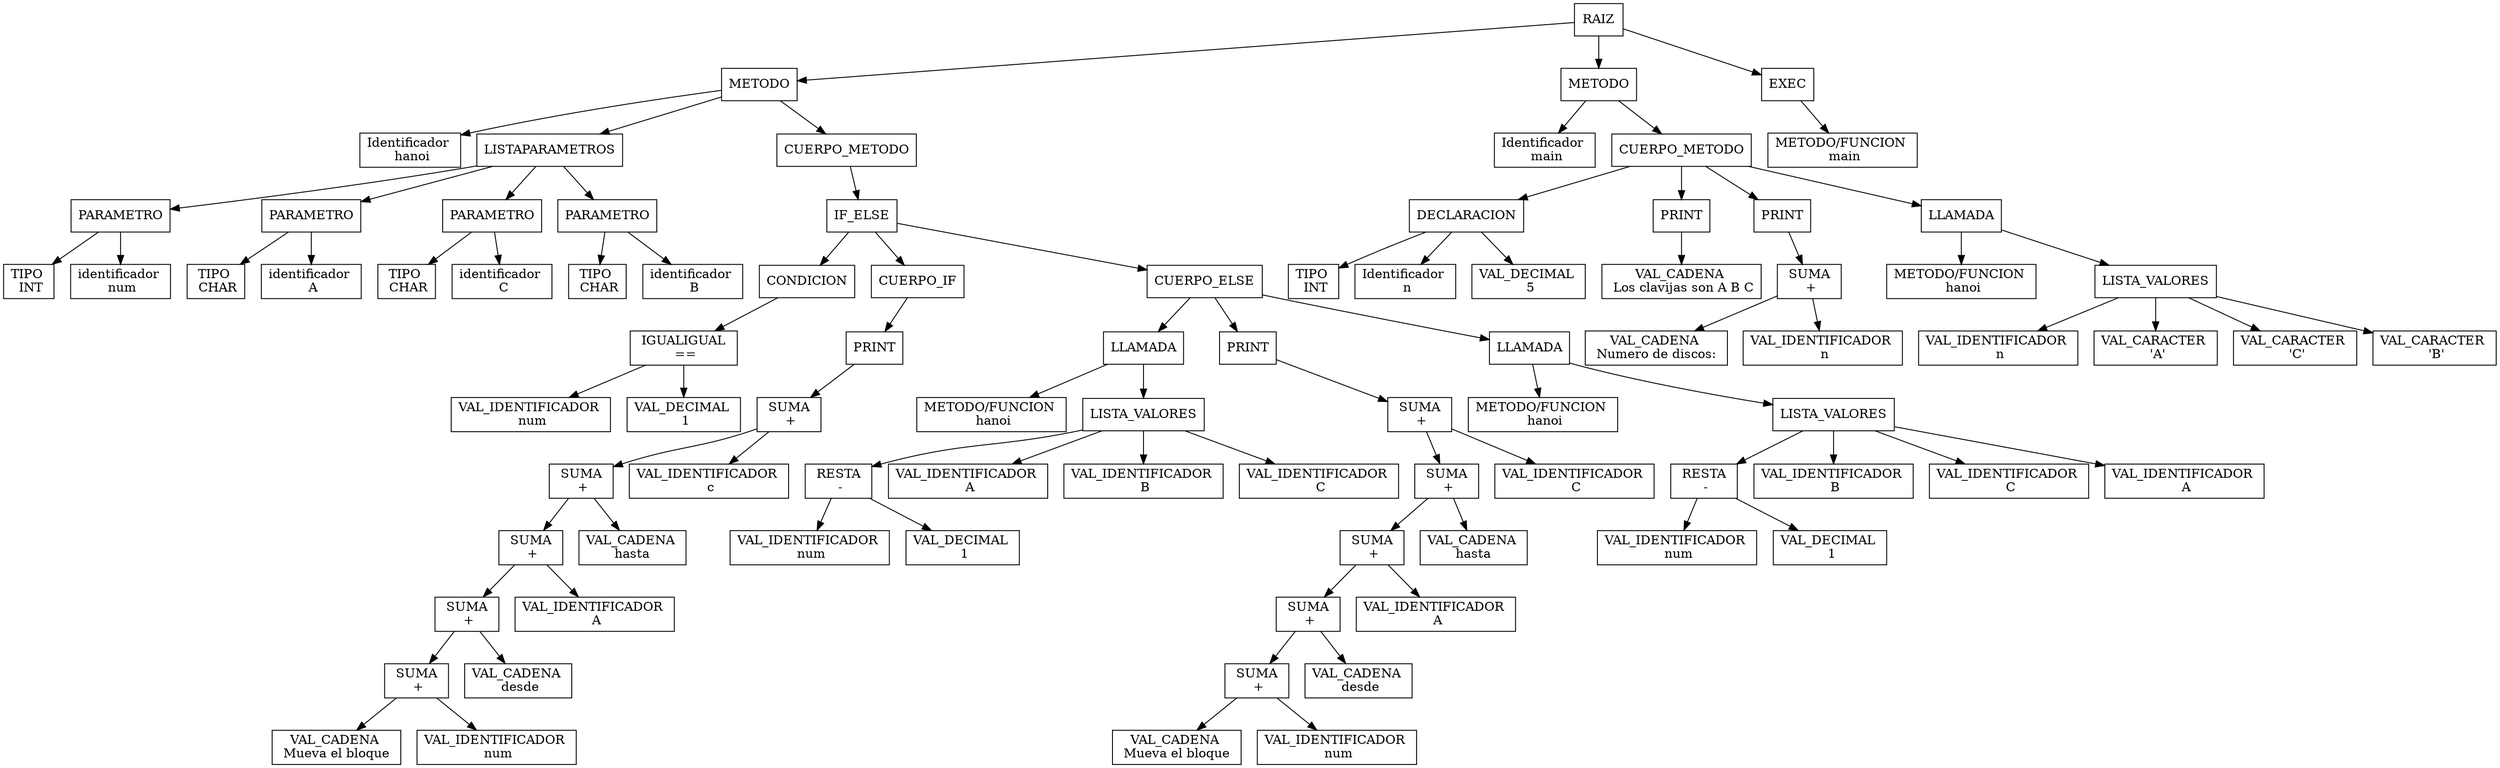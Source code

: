digraph G{node[shape="box"]Nodo0[label="RAIZ"];
Nodo1[label="METODO"];
Nodo0->Nodo1;
Nodo2[label="Identificador \n hanoi"];
Nodo1->Nodo2;
Nodo3[label="LISTAPARAMETROS"];
Nodo1->Nodo3;
Nodo4[label="PARAMETRO"];
Nodo3->Nodo4;
Nodo5[label="TIPO \n INT"];
Nodo4->Nodo5;
Nodo6[label="identificador \n num"];
Nodo4->Nodo6;
Nodo7[label="PARAMETRO"];
Nodo3->Nodo7;
Nodo8[label="TIPO \n CHAR"];
Nodo7->Nodo8;
Nodo9[label="identificador \n A"];
Nodo7->Nodo9;
Nodo10[label="PARAMETRO"];
Nodo3->Nodo10;
Nodo11[label="TIPO \n CHAR"];
Nodo10->Nodo11;
Nodo12[label="identificador \n C"];
Nodo10->Nodo12;
Nodo13[label="PARAMETRO"];
Nodo3->Nodo13;
Nodo14[label="TIPO \n CHAR"];
Nodo13->Nodo14;
Nodo15[label="identificador \n B"];
Nodo13->Nodo15;
Nodo16[label="CUERPO_METODO"];
Nodo1->Nodo16;
Nodo17[label="IF_ELSE"];
Nodo16->Nodo17;
Nodo18[label="CONDICION"];
Nodo17->Nodo18;
Nodo19[label=" IGUALIGUAL \n =="];
Nodo18->Nodo19;
Nodo20[label="VAL_IDENTIFICADOR \n num"];
Nodo19->Nodo20;
Nodo21[label="VAL_DECIMAL \n 1"];
Nodo19->Nodo21;
Nodo22[label="CUERPO_IF"];
Nodo17->Nodo22;
Nodo23[label="PRINT"];
Nodo22->Nodo23;
Nodo24[label=" SUMA \n +"];
Nodo23->Nodo24;
Nodo25[label=" SUMA \n +"];
Nodo24->Nodo25;
Nodo26[label=" SUMA \n +"];
Nodo25->Nodo26;
Nodo27[label=" SUMA \n +"];
Nodo26->Nodo27;
Nodo28[label=" SUMA \n +"];
Nodo27->Nodo28;
Nodo29[label="VAL_CADENA \n Mueva el bloque "];
Nodo28->Nodo29;
Nodo30[label="VAL_IDENTIFICADOR \n num"];
Nodo28->Nodo30;
Nodo31[label="VAL_CADENA \n  desde "];
Nodo27->Nodo31;
Nodo32[label="VAL_IDENTIFICADOR \n A"];
Nodo26->Nodo32;
Nodo33[label="VAL_CADENA \n  hasta  "];
Nodo25->Nodo33;
Nodo34[label="VAL_IDENTIFICADOR \n c"];
Nodo24->Nodo34;
Nodo35[label="CUERPO_ELSE"];
Nodo17->Nodo35;
Nodo36[label="LLAMADA"];
Nodo35->Nodo36;
Nodo37[label="METODO/FUNCION \n hanoi"];
Nodo36->Nodo37;
Nodo38[label="LISTA_VALORES"];
Nodo36->Nodo38;
Nodo39[label=" RESTA \n -"];
Nodo38->Nodo39;
Nodo40[label="VAL_IDENTIFICADOR \n num"];
Nodo39->Nodo40;
Nodo41[label="VAL_DECIMAL \n 1"];
Nodo39->Nodo41;
Nodo42[label="VAL_IDENTIFICADOR \n A"];
Nodo38->Nodo42;
Nodo43[label="VAL_IDENTIFICADOR \n B"];
Nodo38->Nodo43;
Nodo44[label="VAL_IDENTIFICADOR \n C"];
Nodo38->Nodo44;
Nodo45[label="PRINT"];
Nodo35->Nodo45;
Nodo46[label=" SUMA \n +"];
Nodo45->Nodo46;
Nodo47[label=" SUMA \n +"];
Nodo46->Nodo47;
Nodo48[label=" SUMA \n +"];
Nodo47->Nodo48;
Nodo49[label=" SUMA \n +"];
Nodo48->Nodo49;
Nodo50[label=" SUMA \n +"];
Nodo49->Nodo50;
Nodo51[label="VAL_CADENA \n Mueva el bloque "];
Nodo50->Nodo51;
Nodo52[label="VAL_IDENTIFICADOR \n num"];
Nodo50->Nodo52;
Nodo53[label="VAL_CADENA \n  desde "];
Nodo49->Nodo53;
Nodo54[label="VAL_IDENTIFICADOR \n A"];
Nodo48->Nodo54;
Nodo55[label="VAL_CADENA \n  hasta  "];
Nodo47->Nodo55;
Nodo56[label="VAL_IDENTIFICADOR \n C"];
Nodo46->Nodo56;
Nodo57[label="LLAMADA"];
Nodo35->Nodo57;
Nodo58[label="METODO/FUNCION \n hanoi"];
Nodo57->Nodo58;
Nodo59[label="LISTA_VALORES"];
Nodo57->Nodo59;
Nodo60[label=" RESTA \n -"];
Nodo59->Nodo60;
Nodo61[label="VAL_IDENTIFICADOR \n num"];
Nodo60->Nodo61;
Nodo62[label="VAL_DECIMAL \n 1"];
Nodo60->Nodo62;
Nodo63[label="VAL_IDENTIFICADOR \n B"];
Nodo59->Nodo63;
Nodo64[label="VAL_IDENTIFICADOR \n C"];
Nodo59->Nodo64;
Nodo65[label="VAL_IDENTIFICADOR \n A"];
Nodo59->Nodo65;
Nodo66[label="METODO"];
Nodo0->Nodo66;
Nodo67[label="Identificador \n main"];
Nodo66->Nodo67;
Nodo68[label="CUERPO_METODO"];
Nodo66->Nodo68;
Nodo69[label="DECLARACION"];
Nodo68->Nodo69;
Nodo70[label="TIPO \n INT"];
Nodo69->Nodo70;
Nodo71[label="Identificador \n n"];
Nodo69->Nodo71;
Nodo72[label="VAL_DECIMAL \n 5"];
Nodo69->Nodo72;
Nodo73[label="PRINT"];
Nodo68->Nodo73;
Nodo74[label="VAL_CADENA \n Los clavijas son A B C\n"];
Nodo73->Nodo74;
Nodo75[label="PRINT"];
Nodo68->Nodo75;
Nodo76[label=" SUMA \n +"];
Nodo75->Nodo76;
Nodo77[label="VAL_CADENA \n Numero de discos: "];
Nodo76->Nodo77;
Nodo78[label="VAL_IDENTIFICADOR \n n"];
Nodo76->Nodo78;
Nodo79[label="LLAMADA"];
Nodo68->Nodo79;
Nodo80[label="METODO/FUNCION \n hanoi"];
Nodo79->Nodo80;
Nodo81[label="LISTA_VALORES"];
Nodo79->Nodo81;
Nodo82[label="VAL_IDENTIFICADOR \n n"];
Nodo81->Nodo82;
Nodo83[label="VAL_CARACTER \n 'A'"];
Nodo81->Nodo83;
Nodo84[label="VAL_CARACTER \n 'C'"];
Nodo81->Nodo84;
Nodo85[label="VAL_CARACTER \n 'B'"];
Nodo81->Nodo85;
Nodo86[label="EXEC"];
Nodo0->Nodo86;
Nodo87[label="METODO/FUNCION \n main"];
Nodo86->Nodo87;
}